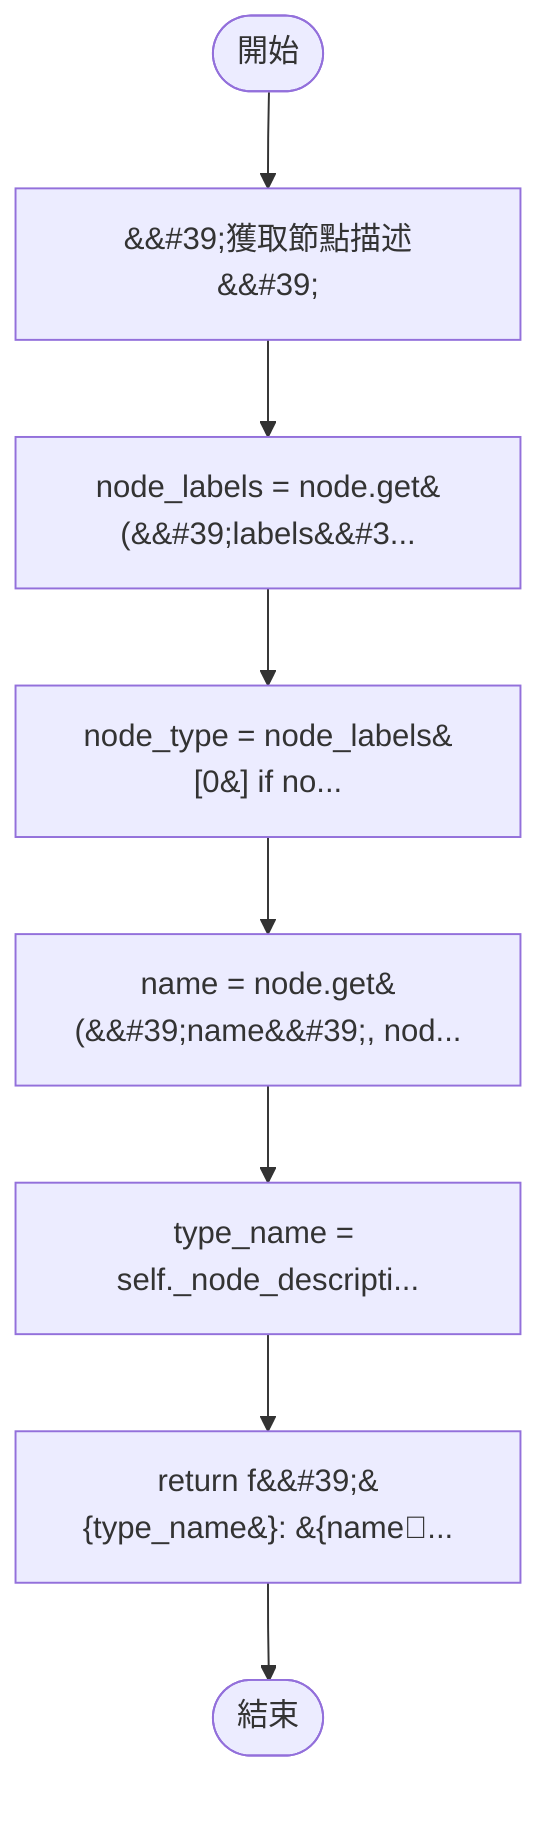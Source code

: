 flowchart TB
    n1([開始])
    n2([結束])
    n3[&amp;&#35;39;獲取節點描述&amp;&#35;39;]
    n4[node_labels = node.get&#40;&amp;&#35;39;labels&amp;&#35;3...]
    n5[node_type = node_labels&#91;0&#93; if no...]
    n6[name = node.get&#40;&amp;&#35;39;name&amp;&#35;39;, nod...]
    n7[type_name = self._node_descripti...]
    n8[return f&amp;&#35;39;&#123;type_name&#125;: &#123;name&#1...]
    n1 --> n3
    n3 --> n4
    n4 --> n5
    n5 --> n6
    n6 --> n7
    n7 --> n8
    n8 --> n2